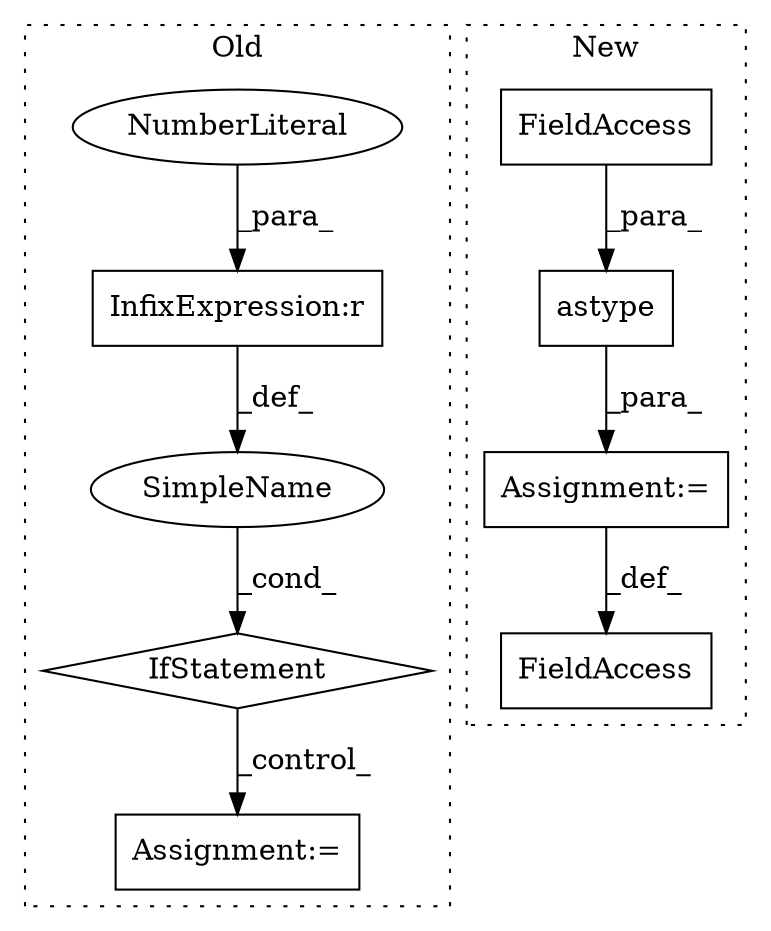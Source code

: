 digraph G {
subgraph cluster0 {
1 [label="IfStatement" a="25" s="545,568" l="4,2" shape="diamond"];
4 [label="Assignment:=" a="7" s="585" l="1" shape="box"];
5 [label="SimpleName" a="42" s="" l="" shape="ellipse"];
6 [label="InfixExpression:r" a="27" s="554" l="4" shape="box"];
8 [label="NumberLiteral" a="34" s="558" l="3" shape="ellipse"];
label = "Old";
style="dotted";
}
subgraph cluster1 {
2 [label="astype" a="32" s="725,742" l="7,1" shape="box"];
3 [label="Assignment:=" a="7" s="715" l="1" shape="box"];
7 [label="FieldAccess" a="22" s="732" l="10" shape="box"];
9 [label="FieldAccess" a="22" s="707" l="8" shape="box"];
label = "New";
style="dotted";
}
1 -> 4 [label="_control_"];
2 -> 3 [label="_para_"];
3 -> 9 [label="_def_"];
5 -> 1 [label="_cond_"];
6 -> 5 [label="_def_"];
7 -> 2 [label="_para_"];
8 -> 6 [label="_para_"];
}